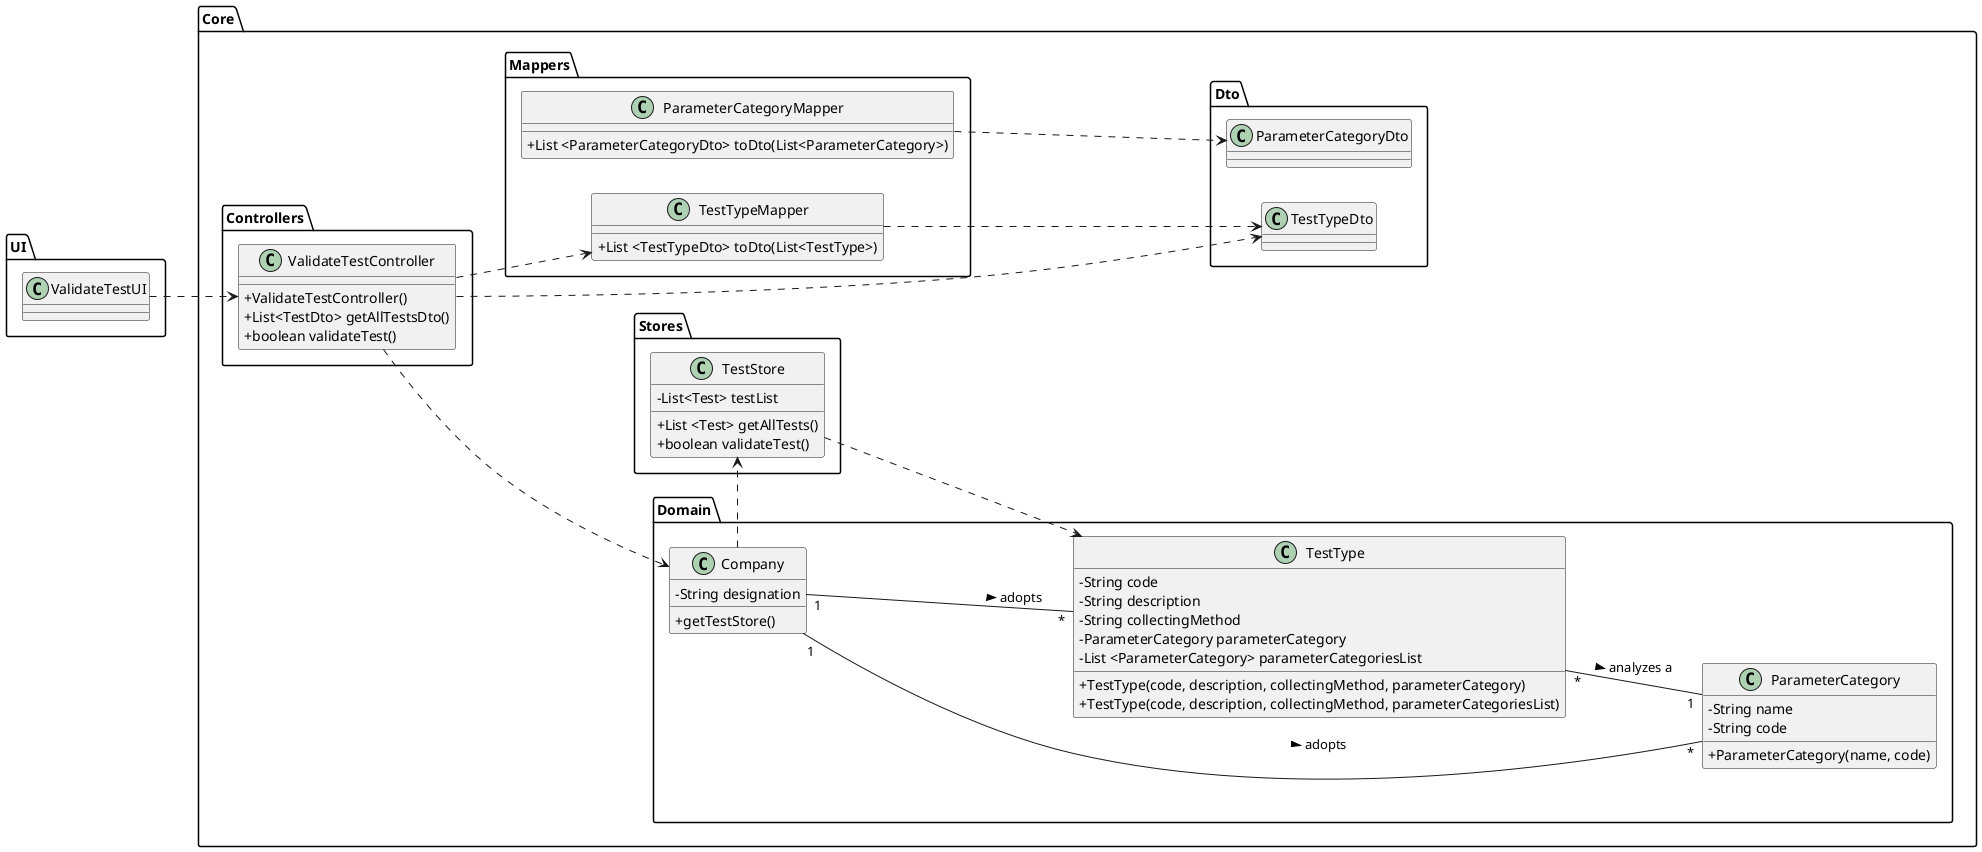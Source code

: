 @startuml
skinparam classAttributeIconSize 0
left to right direction

package Core{

package Domain{
class "Company" as C {
-String designation
+getTestStore()
}

class "ParameterCategory" as PC{
-String name
-String code
+ParameterCategory(name, code)
}

class "TestType" as TT {
-String code
-String description
-String collectingMethod
-ParameterCategory parameterCategory
-List <ParameterCategory> parameterCategoriesList
+TestType(code, description, collectingMethod, parameterCategory)
+TestType(code, description, collectingMethod, parameterCategoriesList)
}

}



package Stores{
class "TestStore" as TS{
-List<Test> testList
+List <Test> getAllTests()
+boolean validateTest()
}
}



package Controllers{
class "ValidateTestController" as VTC {
+ValidateTestController()
+List<TestDto> getAllTestsDto()
+boolean validateTest()
}





}

package Mappers{
class "TestTypeMapper" as ttM{
+List <TestTypeDto> toDto(List<TestType>)
}

class "ParameterCategoryMapper" as pcM{
+List <ParameterCategoryDto> toDto(List<ParameterCategory>)
}

}


package Dto{
class "TestTypeDto" as ttDto{
}

class "ParameterCategoryDto" as pcDto{
}

}

}
package UI{
class "ValidateTestUI" as VTUI
}

VTUI ..> VTC

C ..> TS
VTC ..> C
VTC ..> ttM
VTC ..> ttDto
TT "*" -- "1" PC : > analyzes a
TS ..> TT
ttM ..> ttDto
pcM ..> pcDto


C "1" -- "*" TT : > adopts
C "1" -- "*" PC : > adopts

@enduml